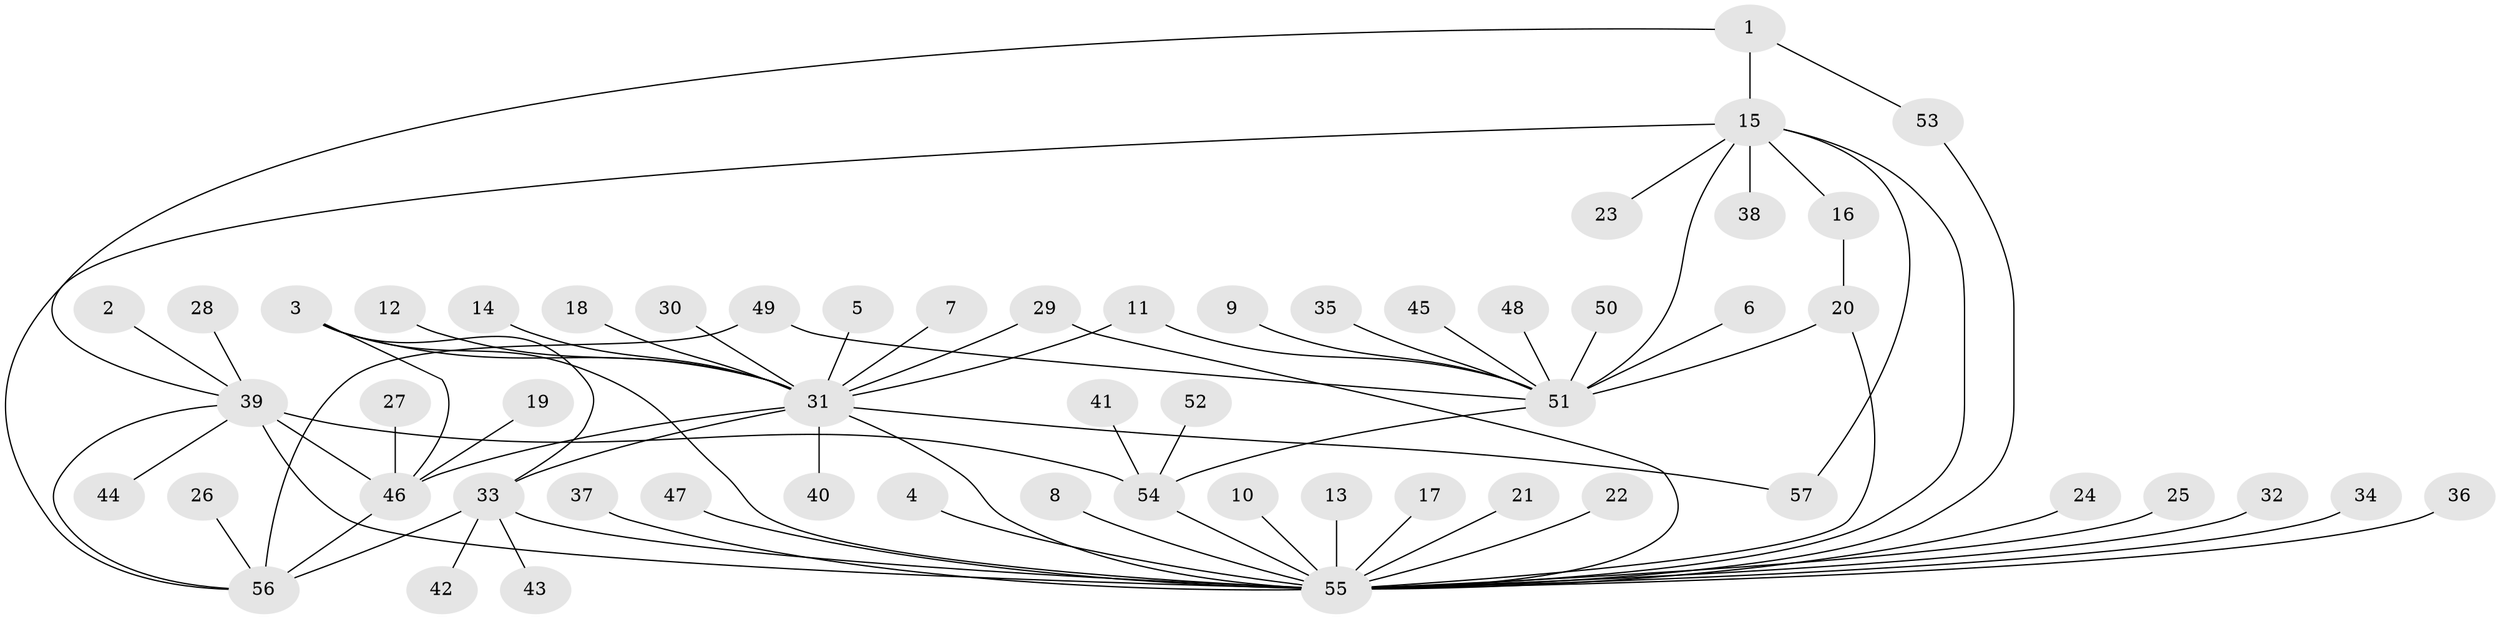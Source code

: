 // original degree distribution, {29: 0.008849557522123894, 2: 0.2743362831858407, 9: 0.017699115044247787, 8: 0.008849557522123894, 12: 0.008849557522123894, 11: 0.008849557522123894, 3: 0.07079646017699115, 1: 0.48672566371681414, 4: 0.05309734513274336, 5: 0.02654867256637168, 6: 0.017699115044247787, 7: 0.017699115044247787}
// Generated by graph-tools (version 1.1) at 2025/49/03/09/25 03:49:49]
// undirected, 57 vertices, 74 edges
graph export_dot {
graph [start="1"]
  node [color=gray90,style=filled];
  1;
  2;
  3;
  4;
  5;
  6;
  7;
  8;
  9;
  10;
  11;
  12;
  13;
  14;
  15;
  16;
  17;
  18;
  19;
  20;
  21;
  22;
  23;
  24;
  25;
  26;
  27;
  28;
  29;
  30;
  31;
  32;
  33;
  34;
  35;
  36;
  37;
  38;
  39;
  40;
  41;
  42;
  43;
  44;
  45;
  46;
  47;
  48;
  49;
  50;
  51;
  52;
  53;
  54;
  55;
  56;
  57;
  1 -- 15 [weight=1.0];
  1 -- 39 [weight=1.0];
  1 -- 53 [weight=1.0];
  2 -- 39 [weight=1.0];
  3 -- 31 [weight=1.0];
  3 -- 33 [weight=1.0];
  3 -- 46 [weight=1.0];
  3 -- 55 [weight=1.0];
  4 -- 55 [weight=1.0];
  5 -- 31 [weight=1.0];
  6 -- 51 [weight=1.0];
  7 -- 31 [weight=1.0];
  8 -- 55 [weight=1.0];
  9 -- 51 [weight=1.0];
  10 -- 55 [weight=1.0];
  11 -- 31 [weight=1.0];
  11 -- 51 [weight=1.0];
  12 -- 31 [weight=1.0];
  13 -- 55 [weight=1.0];
  14 -- 31 [weight=1.0];
  15 -- 16 [weight=1.0];
  15 -- 23 [weight=1.0];
  15 -- 38 [weight=1.0];
  15 -- 51 [weight=1.0];
  15 -- 55 [weight=1.0];
  15 -- 56 [weight=1.0];
  15 -- 57 [weight=1.0];
  16 -- 20 [weight=1.0];
  17 -- 55 [weight=1.0];
  18 -- 31 [weight=1.0];
  19 -- 46 [weight=1.0];
  20 -- 51 [weight=1.0];
  20 -- 55 [weight=1.0];
  21 -- 55 [weight=1.0];
  22 -- 55 [weight=1.0];
  24 -- 55 [weight=1.0];
  25 -- 55 [weight=1.0];
  26 -- 56 [weight=1.0];
  27 -- 46 [weight=1.0];
  28 -- 39 [weight=1.0];
  29 -- 31 [weight=1.0];
  29 -- 55 [weight=1.0];
  30 -- 31 [weight=1.0];
  31 -- 33 [weight=1.0];
  31 -- 40 [weight=1.0];
  31 -- 46 [weight=1.0];
  31 -- 55 [weight=1.0];
  31 -- 57 [weight=1.0];
  32 -- 55 [weight=1.0];
  33 -- 42 [weight=1.0];
  33 -- 43 [weight=1.0];
  33 -- 55 [weight=1.0];
  33 -- 56 [weight=1.0];
  34 -- 55 [weight=1.0];
  35 -- 51 [weight=1.0];
  36 -- 55 [weight=1.0];
  37 -- 55 [weight=1.0];
  39 -- 44 [weight=1.0];
  39 -- 46 [weight=1.0];
  39 -- 54 [weight=2.0];
  39 -- 55 [weight=3.0];
  39 -- 56 [weight=1.0];
  41 -- 54 [weight=1.0];
  45 -- 51 [weight=1.0];
  46 -- 56 [weight=1.0];
  47 -- 55 [weight=1.0];
  48 -- 51 [weight=1.0];
  49 -- 51 [weight=1.0];
  49 -- 56 [weight=1.0];
  50 -- 51 [weight=1.0];
  51 -- 54 [weight=1.0];
  52 -- 54 [weight=1.0];
  53 -- 55 [weight=1.0];
  54 -- 55 [weight=1.0];
}
